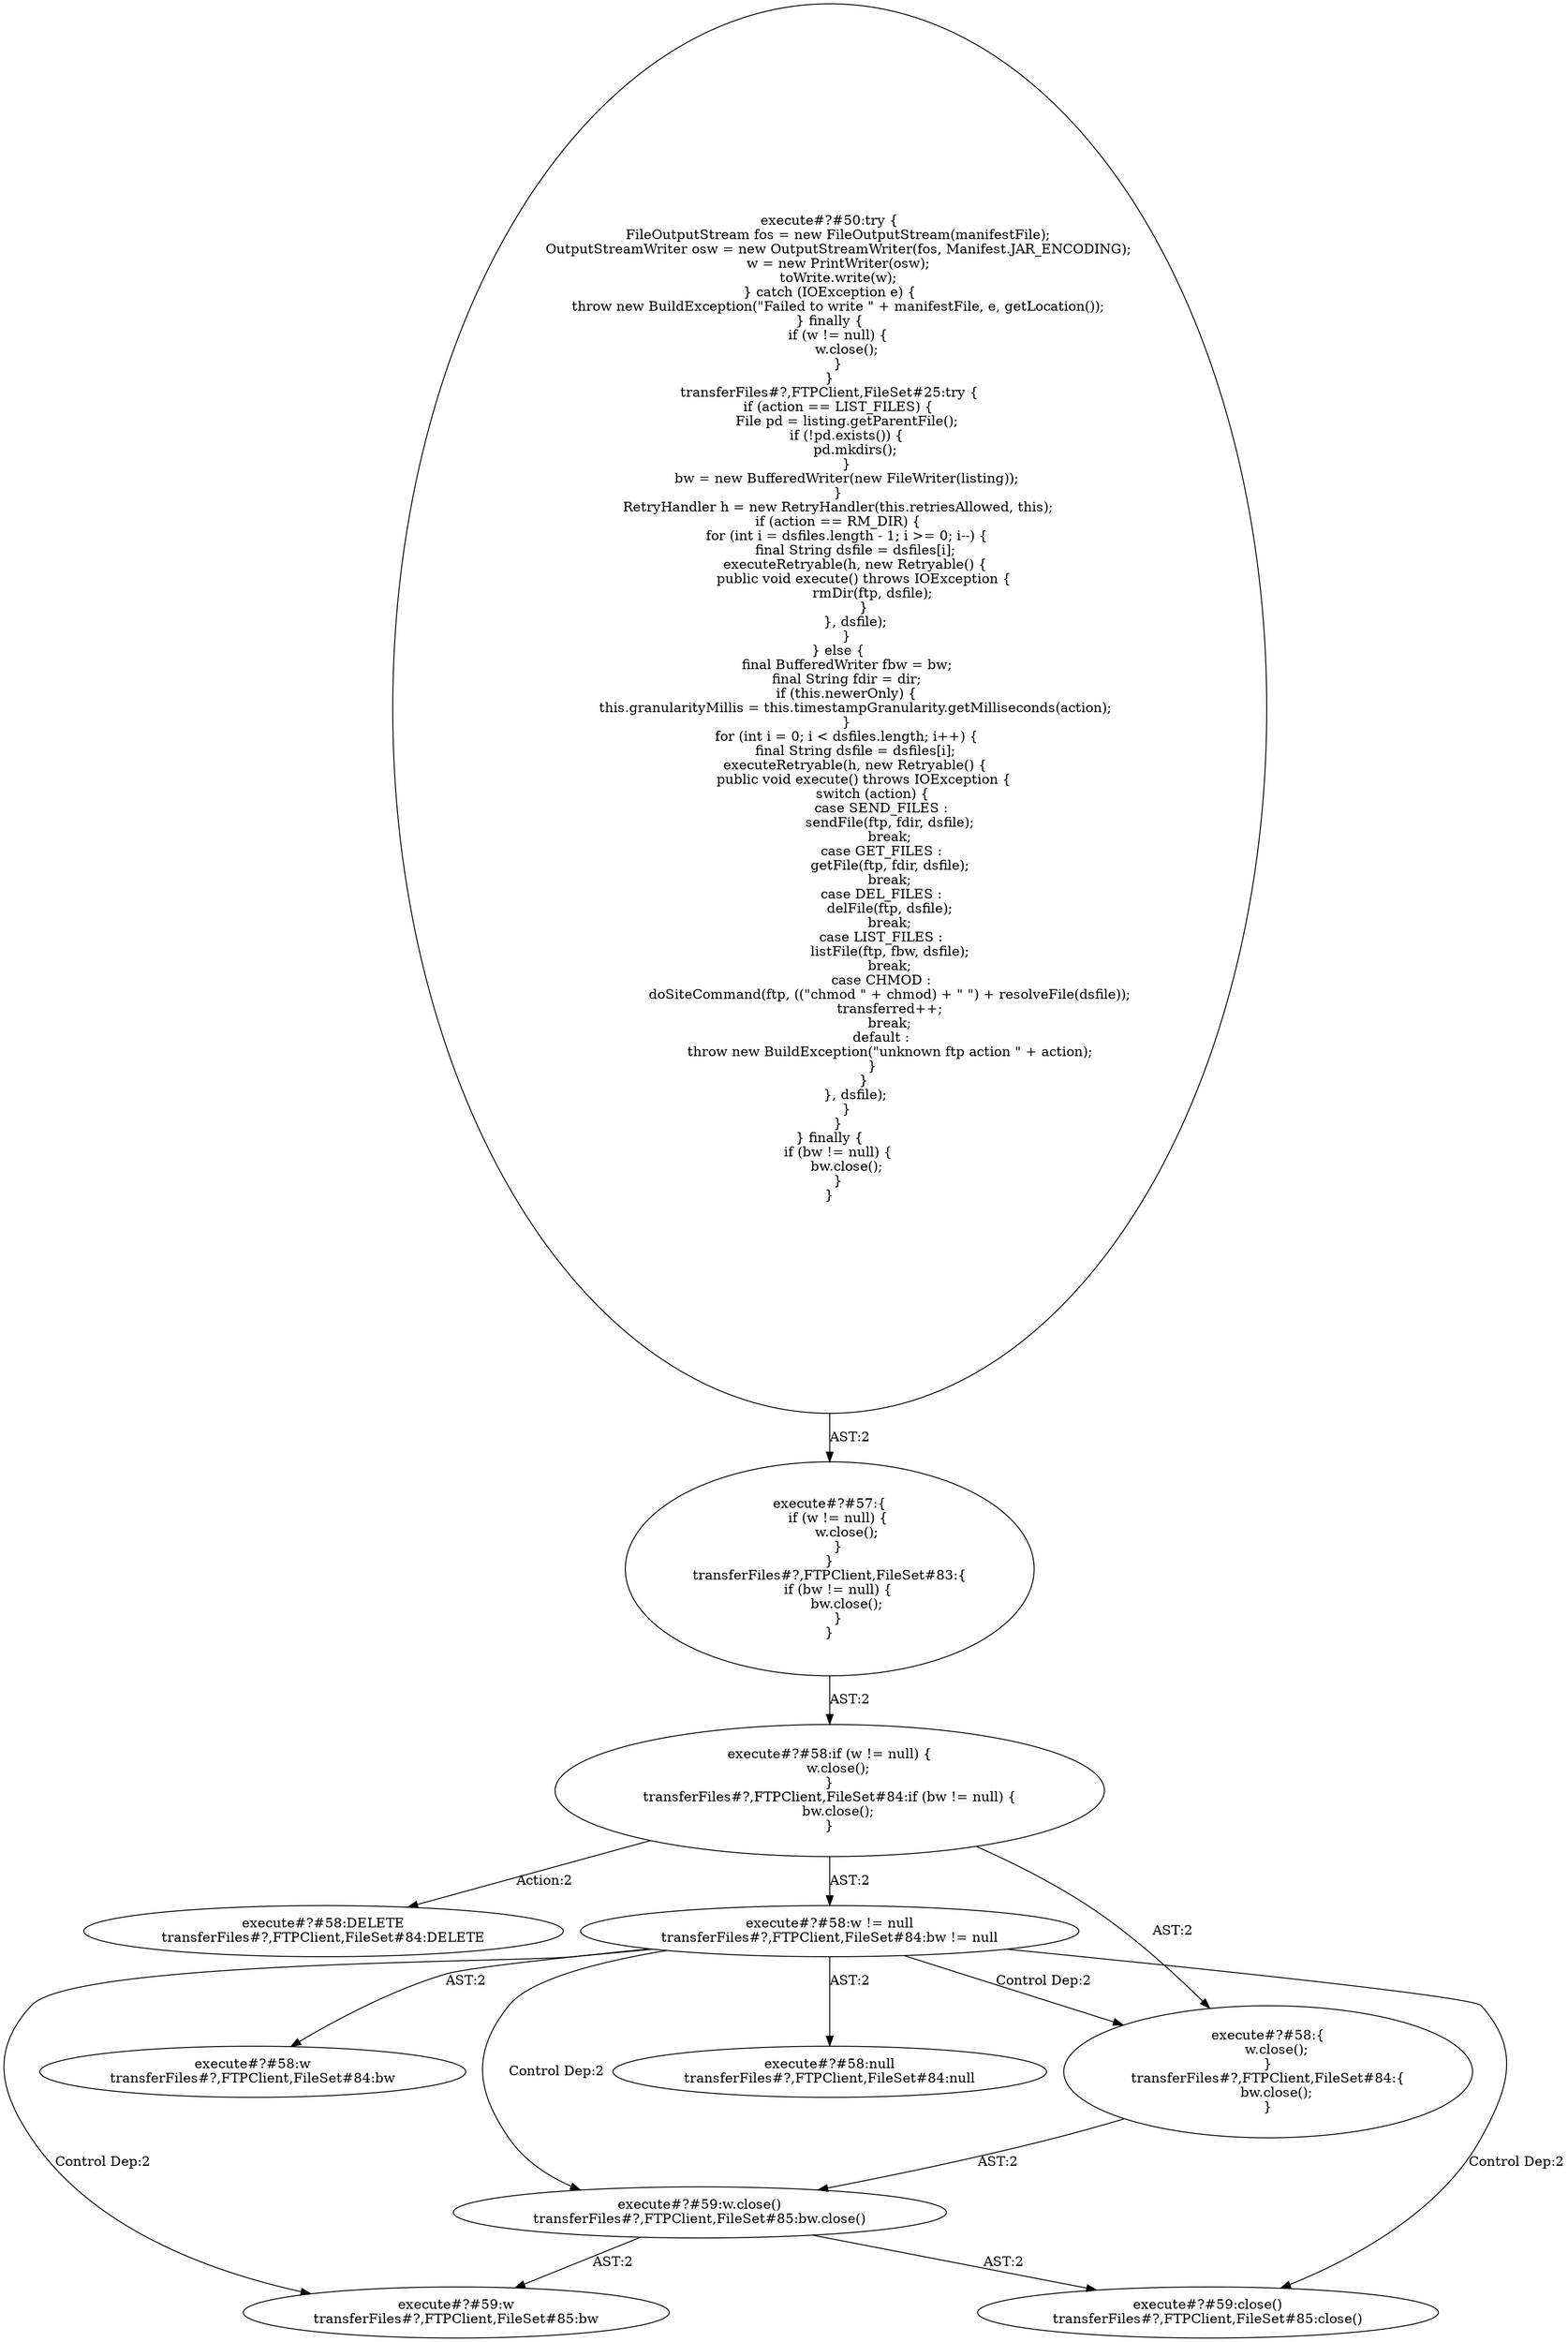 digraph "Pattern" {
0 [label="execute#?#58:DELETE
transferFiles#?,FTPClient,FileSet#84:DELETE" shape=ellipse]
1 [label="execute#?#58:if (w != null) \{
    w.close();
\}
transferFiles#?,FTPClient,FileSet#84:if (bw != null) \{
    bw.close();
\}" shape=ellipse]
2 [label="execute#?#57:\{
    if (w != null) \{
        w.close();
    \}
\}
transferFiles#?,FTPClient,FileSet#83:\{
    if (bw != null) \{
        bw.close();
    \}
\}" shape=ellipse]
3 [label="execute#?#50:try \{
    FileOutputStream fos = new FileOutputStream(manifestFile);
    OutputStreamWriter osw = new OutputStreamWriter(fos, Manifest.JAR_ENCODING);
    w = new PrintWriter(osw);
    toWrite.write(w);
\} catch (IOException e) \{
    throw new BuildException(\"Failed to write \" + manifestFile, e, getLocation());
\} finally \{
    if (w != null) \{
        w.close();
    \}
\}
transferFiles#?,FTPClient,FileSet#25:try \{
    if (action == LIST_FILES) \{
        File pd = listing.getParentFile();
        if (!pd.exists()) \{
            pd.mkdirs();
        \}
        bw = new BufferedWriter(new FileWriter(listing));
    \}
    RetryHandler h = new RetryHandler(this.retriesAllowed, this);
    if (action == RM_DIR) \{
        for (int i = dsfiles.length - 1; i >= 0; i--) \{
            final String dsfile = dsfiles[i];
            executeRetryable(h, new Retryable() \{
                public void execute() throws IOException \{
                    rmDir(ftp, dsfile);
                \}
            \}, dsfile);
        \}
    \} else \{
        final BufferedWriter fbw = bw;
        final String fdir = dir;
        if (this.newerOnly) \{
            this.granularityMillis = this.timestampGranularity.getMilliseconds(action);
        \}
        for (int i = 0; i < dsfiles.length; i++) \{
            final String dsfile = dsfiles[i];
            executeRetryable(h, new Retryable() \{
                public void execute() throws IOException \{
                    switch (action) \{
                        case SEND_FILES :
                            sendFile(ftp, fdir, dsfile);
                            break;
                        case GET_FILES :
                            getFile(ftp, fdir, dsfile);
                            break;
                        case DEL_FILES :
                            delFile(ftp, dsfile);
                            break;
                        case LIST_FILES :
                            listFile(ftp, fbw, dsfile);
                            break;
                        case CHMOD :
                            doSiteCommand(ftp, ((\"chmod \" + chmod) + \" \") + resolveFile(dsfile));
                            transferred++;
                            break;
                        default :
                            throw new BuildException(\"unknown ftp action \" + action);
                    \}
                \}
            \}, dsfile);
        \}
    \}
\} finally \{
    if (bw != null) \{
        bw.close();
    \}
\}" shape=ellipse]
4 [label="execute#?#58:w != null
transferFiles#?,FTPClient,FileSet#84:bw != null" shape=ellipse]
5 [label="execute#?#58:w
transferFiles#?,FTPClient,FileSet#84:bw" shape=ellipse]
6 [label="execute#?#58:null
transferFiles#?,FTPClient,FileSet#84:null" shape=ellipse]
7 [label="execute#?#58:\{
    w.close();
\}
transferFiles#?,FTPClient,FileSet#84:\{
    bw.close();
\}" shape=ellipse]
8 [label="execute#?#59:w.close()
transferFiles#?,FTPClient,FileSet#85:bw.close()" shape=ellipse]
9 [label="execute#?#59:close()
transferFiles#?,FTPClient,FileSet#85:close()" shape=ellipse]
10 [label="execute#?#59:w
transferFiles#?,FTPClient,FileSet#85:bw" shape=ellipse]
1 -> 0 [label="Action:2"];
1 -> 4 [label="AST:2"];
1 -> 7 [label="AST:2"];
2 -> 1 [label="AST:2"];
3 -> 2 [label="AST:2"];
4 -> 5 [label="AST:2"];
4 -> 6 [label="AST:2"];
4 -> 7 [label="Control Dep:2"];
4 -> 8 [label="Control Dep:2"];
4 -> 9 [label="Control Dep:2"];
4 -> 10 [label="Control Dep:2"];
7 -> 8 [label="AST:2"];
8 -> 10 [label="AST:2"];
8 -> 9 [label="AST:2"];
}